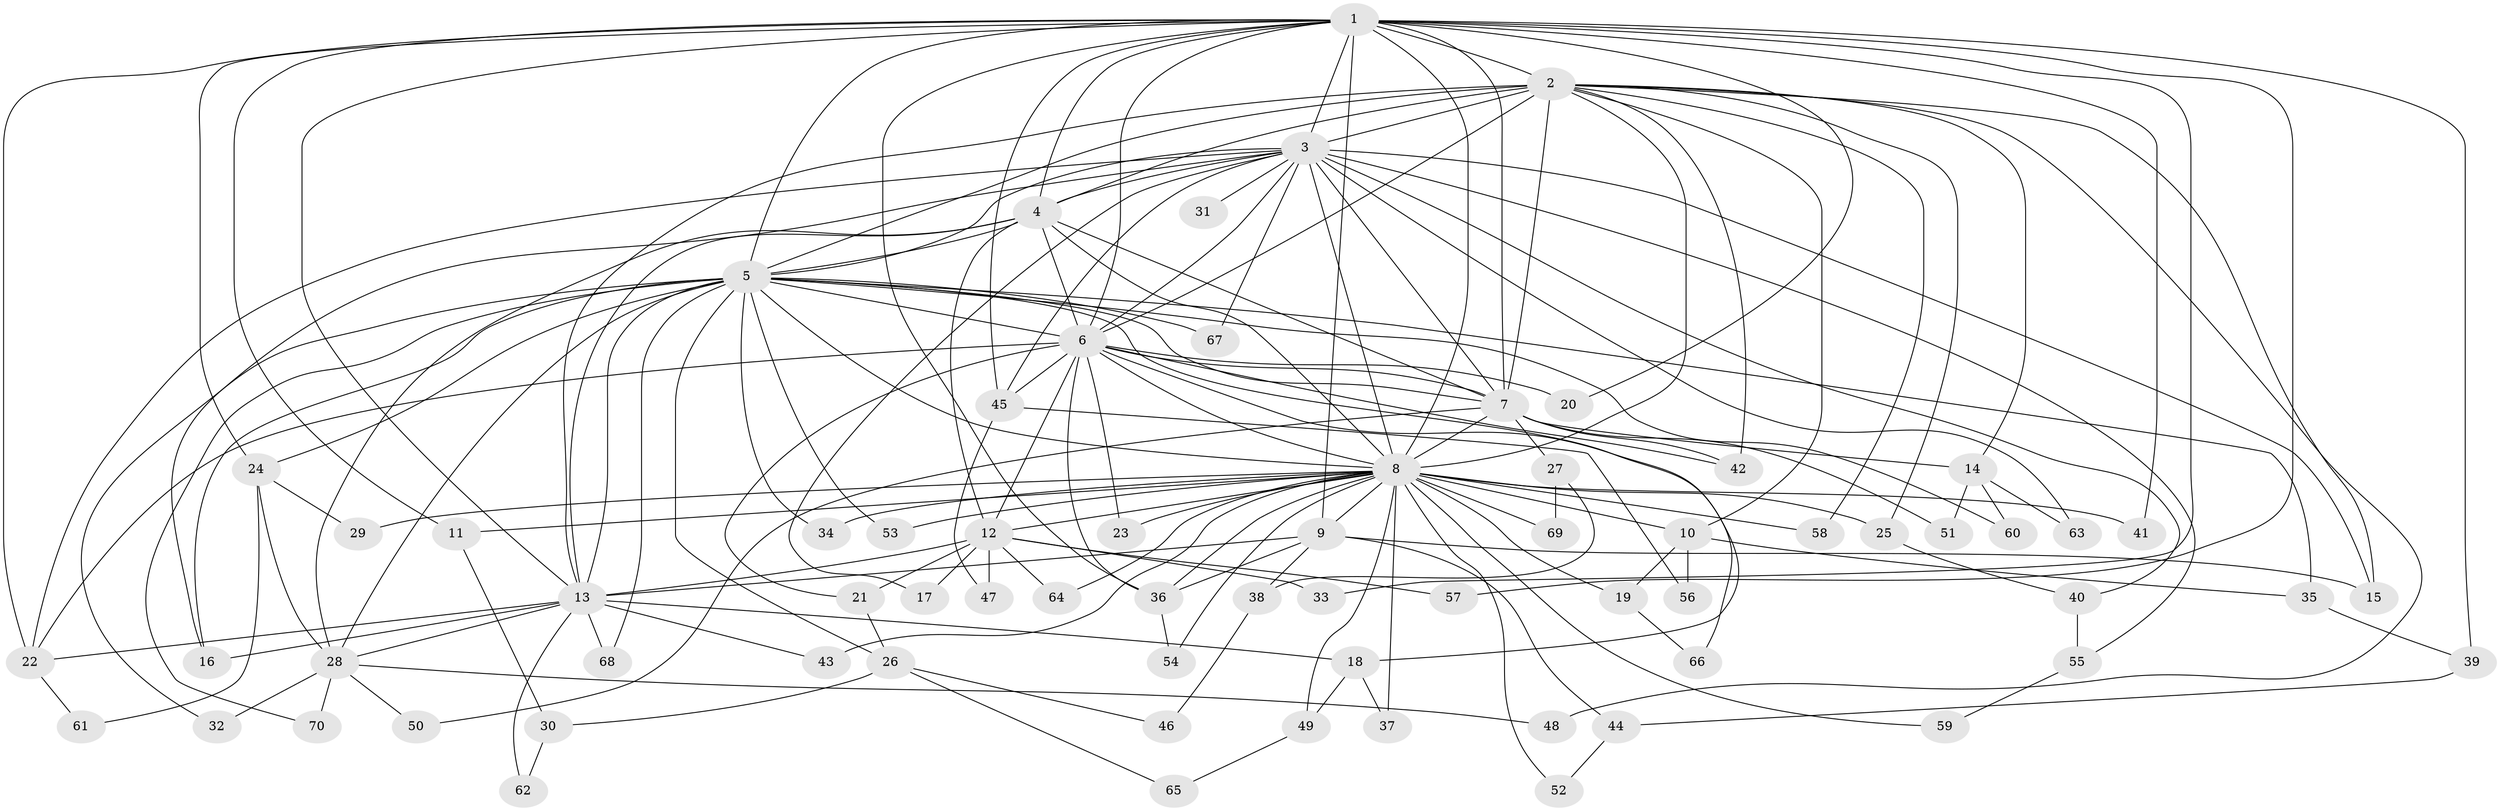 // original degree distribution, {14: 0.02, 17: 0.01, 21: 0.03, 13: 0.01, 24: 0.01, 16: 0.01, 34: 0.01, 7: 0.02, 6: 0.04, 3: 0.21, 5: 0.06, 2: 0.52, 4: 0.05}
// Generated by graph-tools (version 1.1) at 2025/49/03/04/25 22:49:40]
// undirected, 70 vertices, 165 edges
graph export_dot {
  node [color=gray90,style=filled];
  1;
  2;
  3;
  4;
  5;
  6;
  7;
  8;
  9;
  10;
  11;
  12;
  13;
  14;
  15;
  16;
  17;
  18;
  19;
  20;
  21;
  22;
  23;
  24;
  25;
  26;
  27;
  28;
  29;
  30;
  31;
  32;
  33;
  34;
  35;
  36;
  37;
  38;
  39;
  40;
  41;
  42;
  43;
  44;
  45;
  46;
  47;
  48;
  49;
  50;
  51;
  52;
  53;
  54;
  55;
  56;
  57;
  58;
  59;
  60;
  61;
  62;
  63;
  64;
  65;
  66;
  67;
  68;
  69;
  70;
  1 -- 2 [weight=4.0];
  1 -- 3 [weight=3.0];
  1 -- 4 [weight=2.0];
  1 -- 5 [weight=2.0];
  1 -- 6 [weight=2.0];
  1 -- 7 [weight=3.0];
  1 -- 8 [weight=3.0];
  1 -- 9 [weight=1.0];
  1 -- 11 [weight=1.0];
  1 -- 13 [weight=1.0];
  1 -- 20 [weight=1.0];
  1 -- 22 [weight=1.0];
  1 -- 24 [weight=1.0];
  1 -- 33 [weight=1.0];
  1 -- 36 [weight=1.0];
  1 -- 39 [weight=1.0];
  1 -- 41 [weight=1.0];
  1 -- 45 [weight=1.0];
  1 -- 57 [weight=1.0];
  2 -- 3 [weight=2.0];
  2 -- 4 [weight=3.0];
  2 -- 5 [weight=2.0];
  2 -- 6 [weight=3.0];
  2 -- 7 [weight=2.0];
  2 -- 8 [weight=2.0];
  2 -- 10 [weight=2.0];
  2 -- 13 [weight=1.0];
  2 -- 14 [weight=1.0];
  2 -- 15 [weight=1.0];
  2 -- 25 [weight=1.0];
  2 -- 42 [weight=1.0];
  2 -- 48 [weight=1.0];
  2 -- 58 [weight=1.0];
  3 -- 4 [weight=1.0];
  3 -- 5 [weight=1.0];
  3 -- 6 [weight=1.0];
  3 -- 7 [weight=1.0];
  3 -- 8 [weight=1.0];
  3 -- 15 [weight=1.0];
  3 -- 16 [weight=1.0];
  3 -- 17 [weight=1.0];
  3 -- 22 [weight=1.0];
  3 -- 31 [weight=1.0];
  3 -- 40 [weight=1.0];
  3 -- 45 [weight=1.0];
  3 -- 55 [weight=1.0];
  3 -- 63 [weight=1.0];
  3 -- 67 [weight=1.0];
  4 -- 5 [weight=1.0];
  4 -- 6 [weight=1.0];
  4 -- 7 [weight=1.0];
  4 -- 8 [weight=1.0];
  4 -- 12 [weight=1.0];
  4 -- 13 [weight=1.0];
  4 -- 28 [weight=1.0];
  5 -- 6 [weight=1.0];
  5 -- 7 [weight=1.0];
  5 -- 8 [weight=2.0];
  5 -- 13 [weight=1.0];
  5 -- 16 [weight=1.0];
  5 -- 18 [weight=1.0];
  5 -- 24 [weight=1.0];
  5 -- 26 [weight=1.0];
  5 -- 28 [weight=1.0];
  5 -- 32 [weight=1.0];
  5 -- 34 [weight=1.0];
  5 -- 35 [weight=1.0];
  5 -- 53 [weight=1.0];
  5 -- 60 [weight=1.0];
  5 -- 67 [weight=1.0];
  5 -- 68 [weight=1.0];
  5 -- 70 [weight=1.0];
  6 -- 7 [weight=1.0];
  6 -- 8 [weight=1.0];
  6 -- 12 [weight=1.0];
  6 -- 20 [weight=2.0];
  6 -- 21 [weight=1.0];
  6 -- 22 [weight=1.0];
  6 -- 23 [weight=1.0];
  6 -- 36 [weight=1.0];
  6 -- 42 [weight=1.0];
  6 -- 45 [weight=2.0];
  6 -- 66 [weight=1.0];
  7 -- 8 [weight=2.0];
  7 -- 14 [weight=1.0];
  7 -- 27 [weight=1.0];
  7 -- 42 [weight=1.0];
  7 -- 50 [weight=1.0];
  7 -- 51 [weight=1.0];
  8 -- 9 [weight=1.0];
  8 -- 10 [weight=1.0];
  8 -- 11 [weight=1.0];
  8 -- 12 [weight=1.0];
  8 -- 19 [weight=1.0];
  8 -- 23 [weight=1.0];
  8 -- 25 [weight=1.0];
  8 -- 29 [weight=1.0];
  8 -- 34 [weight=1.0];
  8 -- 36 [weight=1.0];
  8 -- 37 [weight=1.0];
  8 -- 41 [weight=2.0];
  8 -- 43 [weight=1.0];
  8 -- 49 [weight=1.0];
  8 -- 52 [weight=1.0];
  8 -- 53 [weight=1.0];
  8 -- 54 [weight=1.0];
  8 -- 58 [weight=1.0];
  8 -- 59 [weight=1.0];
  8 -- 64 [weight=1.0];
  8 -- 69 [weight=1.0];
  9 -- 13 [weight=1.0];
  9 -- 15 [weight=1.0];
  9 -- 36 [weight=1.0];
  9 -- 38 [weight=1.0];
  9 -- 44 [weight=1.0];
  10 -- 19 [weight=1.0];
  10 -- 35 [weight=1.0];
  10 -- 56 [weight=1.0];
  11 -- 30 [weight=1.0];
  12 -- 13 [weight=1.0];
  12 -- 17 [weight=1.0];
  12 -- 21 [weight=1.0];
  12 -- 33 [weight=1.0];
  12 -- 47 [weight=1.0];
  12 -- 57 [weight=1.0];
  12 -- 64 [weight=1.0];
  13 -- 16 [weight=1.0];
  13 -- 18 [weight=1.0];
  13 -- 22 [weight=1.0];
  13 -- 28 [weight=1.0];
  13 -- 43 [weight=1.0];
  13 -- 62 [weight=1.0];
  13 -- 68 [weight=1.0];
  14 -- 51 [weight=1.0];
  14 -- 60 [weight=1.0];
  14 -- 63 [weight=1.0];
  18 -- 37 [weight=1.0];
  18 -- 49 [weight=1.0];
  19 -- 66 [weight=1.0];
  21 -- 26 [weight=1.0];
  22 -- 61 [weight=1.0];
  24 -- 28 [weight=1.0];
  24 -- 29 [weight=1.0];
  24 -- 61 [weight=1.0];
  25 -- 40 [weight=1.0];
  26 -- 30 [weight=1.0];
  26 -- 46 [weight=1.0];
  26 -- 65 [weight=1.0];
  27 -- 38 [weight=1.0];
  27 -- 69 [weight=1.0];
  28 -- 32 [weight=1.0];
  28 -- 48 [weight=1.0];
  28 -- 50 [weight=1.0];
  28 -- 70 [weight=1.0];
  30 -- 62 [weight=1.0];
  35 -- 39 [weight=1.0];
  36 -- 54 [weight=1.0];
  38 -- 46 [weight=1.0];
  39 -- 44 [weight=1.0];
  40 -- 55 [weight=1.0];
  44 -- 52 [weight=1.0];
  45 -- 47 [weight=1.0];
  45 -- 56 [weight=1.0];
  49 -- 65 [weight=1.0];
  55 -- 59 [weight=1.0];
}
